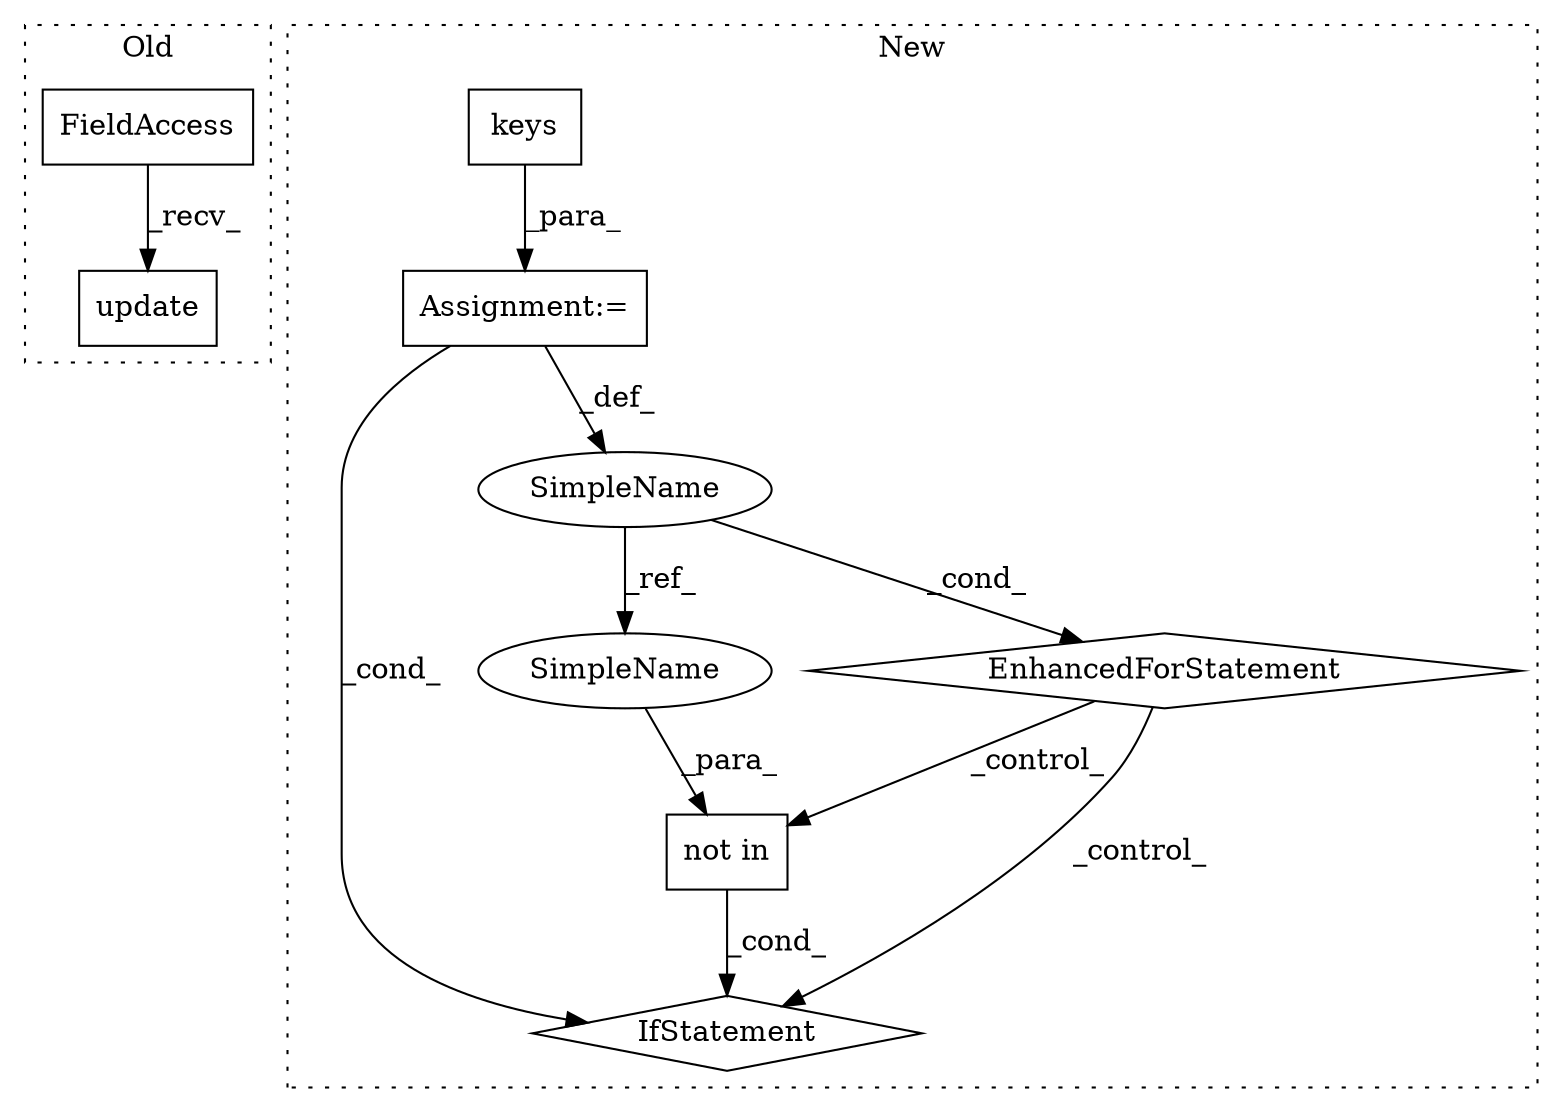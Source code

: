 digraph G {
subgraph cluster0 {
1 [label="update" a="32" s="1707,1827" l="7,1" shape="box"];
9 [label="FieldAccess" a="22" s="1696" l="10" shape="box"];
label = "Old";
style="dotted";
}
subgraph cluster1 {
2 [label="keys" a="32" s="877" l="6" shape="box"];
3 [label="Assignment:=" a="7" s="791,883" l="53,2" shape="box"];
4 [label="EnhancedForStatement" a="70" s="791,883" l="53,2" shape="diamond"];
5 [label="not in" a="108" s="903" l="37" shape="box"];
6 [label="IfStatement" a="25" s="893,940" l="10,2" shape="diamond"];
7 [label="SimpleName" a="42" s="851" l="1" shape="ellipse"];
8 [label="SimpleName" a="42" s="903" l="1" shape="ellipse"];
label = "New";
style="dotted";
}
2 -> 3 [label="_para_"];
3 -> 6 [label="_cond_"];
3 -> 7 [label="_def_"];
4 -> 6 [label="_control_"];
4 -> 5 [label="_control_"];
5 -> 6 [label="_cond_"];
7 -> 8 [label="_ref_"];
7 -> 4 [label="_cond_"];
8 -> 5 [label="_para_"];
9 -> 1 [label="_recv_"];
}